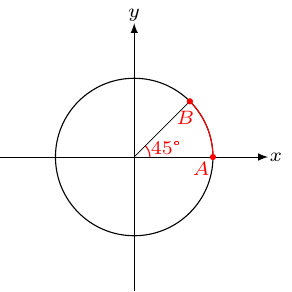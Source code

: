 \documentclass[crop]{standalone}
\usepackage[dvipsnames]{xcolor}
\usepackage{tikz}
\usetikzlibrary{positioning}

\begin{document}
  \begin{tikzpicture}[font=\scriptsize]
    \draw (0,0) circle (1);
    \draw[red] (0.2,0) arc (0:45:0.2);
    \draw[red] (1,0) arc (0:45:1);
    \draw[-latex,line width=0.25pt] (-1.7,0) -- +(3.4,0);
    \draw[-latex,line width=0.25pt] (0,-1.7) -- +(0,3.4);
    \node at (1.8,0) {$x$};
    \node at (0,1.8) {$y$};
    \draw[line width=0.25pt] (0,0) -- ({0.5*sqrt(2)},{0.5*sqrt(2)});
    \node at (1,1.5) {$\phantom{45\mbox{°}+360\mbox{°}}$};
    \fill[red] ({0.5*sqrt(2)},{0.5*sqrt(2)}) circle (0.04);
    \node[red] at (0.4,0.12) {$45\mbox{°}$};
    \node[red] at (0.85,-0.15) {$A$};
    \node[red] at (0.65,0.5) {$B$};
    \fill[red] (1,0) circle (0.04);
  \end{tikzpicture}%
\end{document}